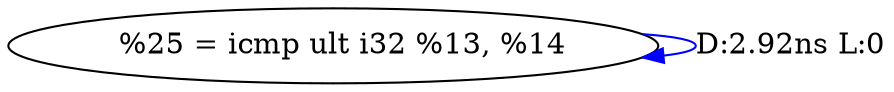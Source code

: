 digraph {
Node0x2ee1c80[label="  %25 = icmp ult i32 %13, %14"];
Node0x2ee1c80 -> Node0x2ee1c80[label="D:2.92ns L:0",color=blue];
}

